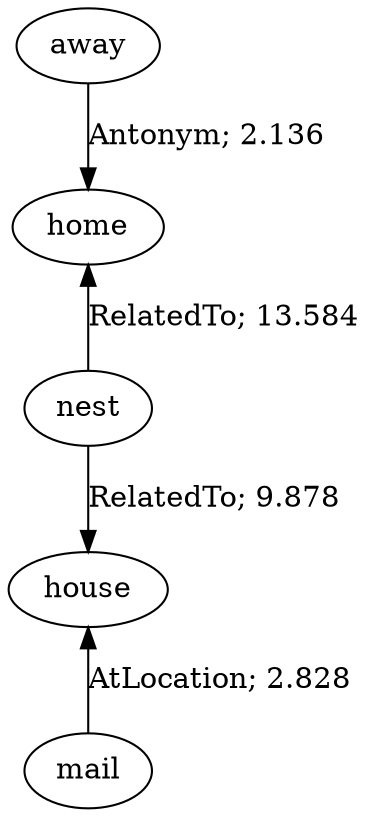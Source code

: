 // The path the concepts from "away" to "mail".Path Length: 4; Weight Sum: 28.426542433153685; Average Weight: 7.106635608288421
digraph "5_c---away-mail---PLen4_WSum28.427_WAvg7.107" {
	0 [label=away]
	1 [label=home]
	2 [label=nest]
	3 [label=house]
	4 [label=mail]
	0 -> 1 [label="Antonym; 2.136" dir=forward weight=2.136]
	1 -> 2 [label="RelatedTo; 13.584" dir=back weight=13.584]
	2 -> 3 [label="RelatedTo; 9.878" dir=forward weight=9.878]
	3 -> 4 [label="AtLocation; 2.828" dir=back weight=2.828]
}
